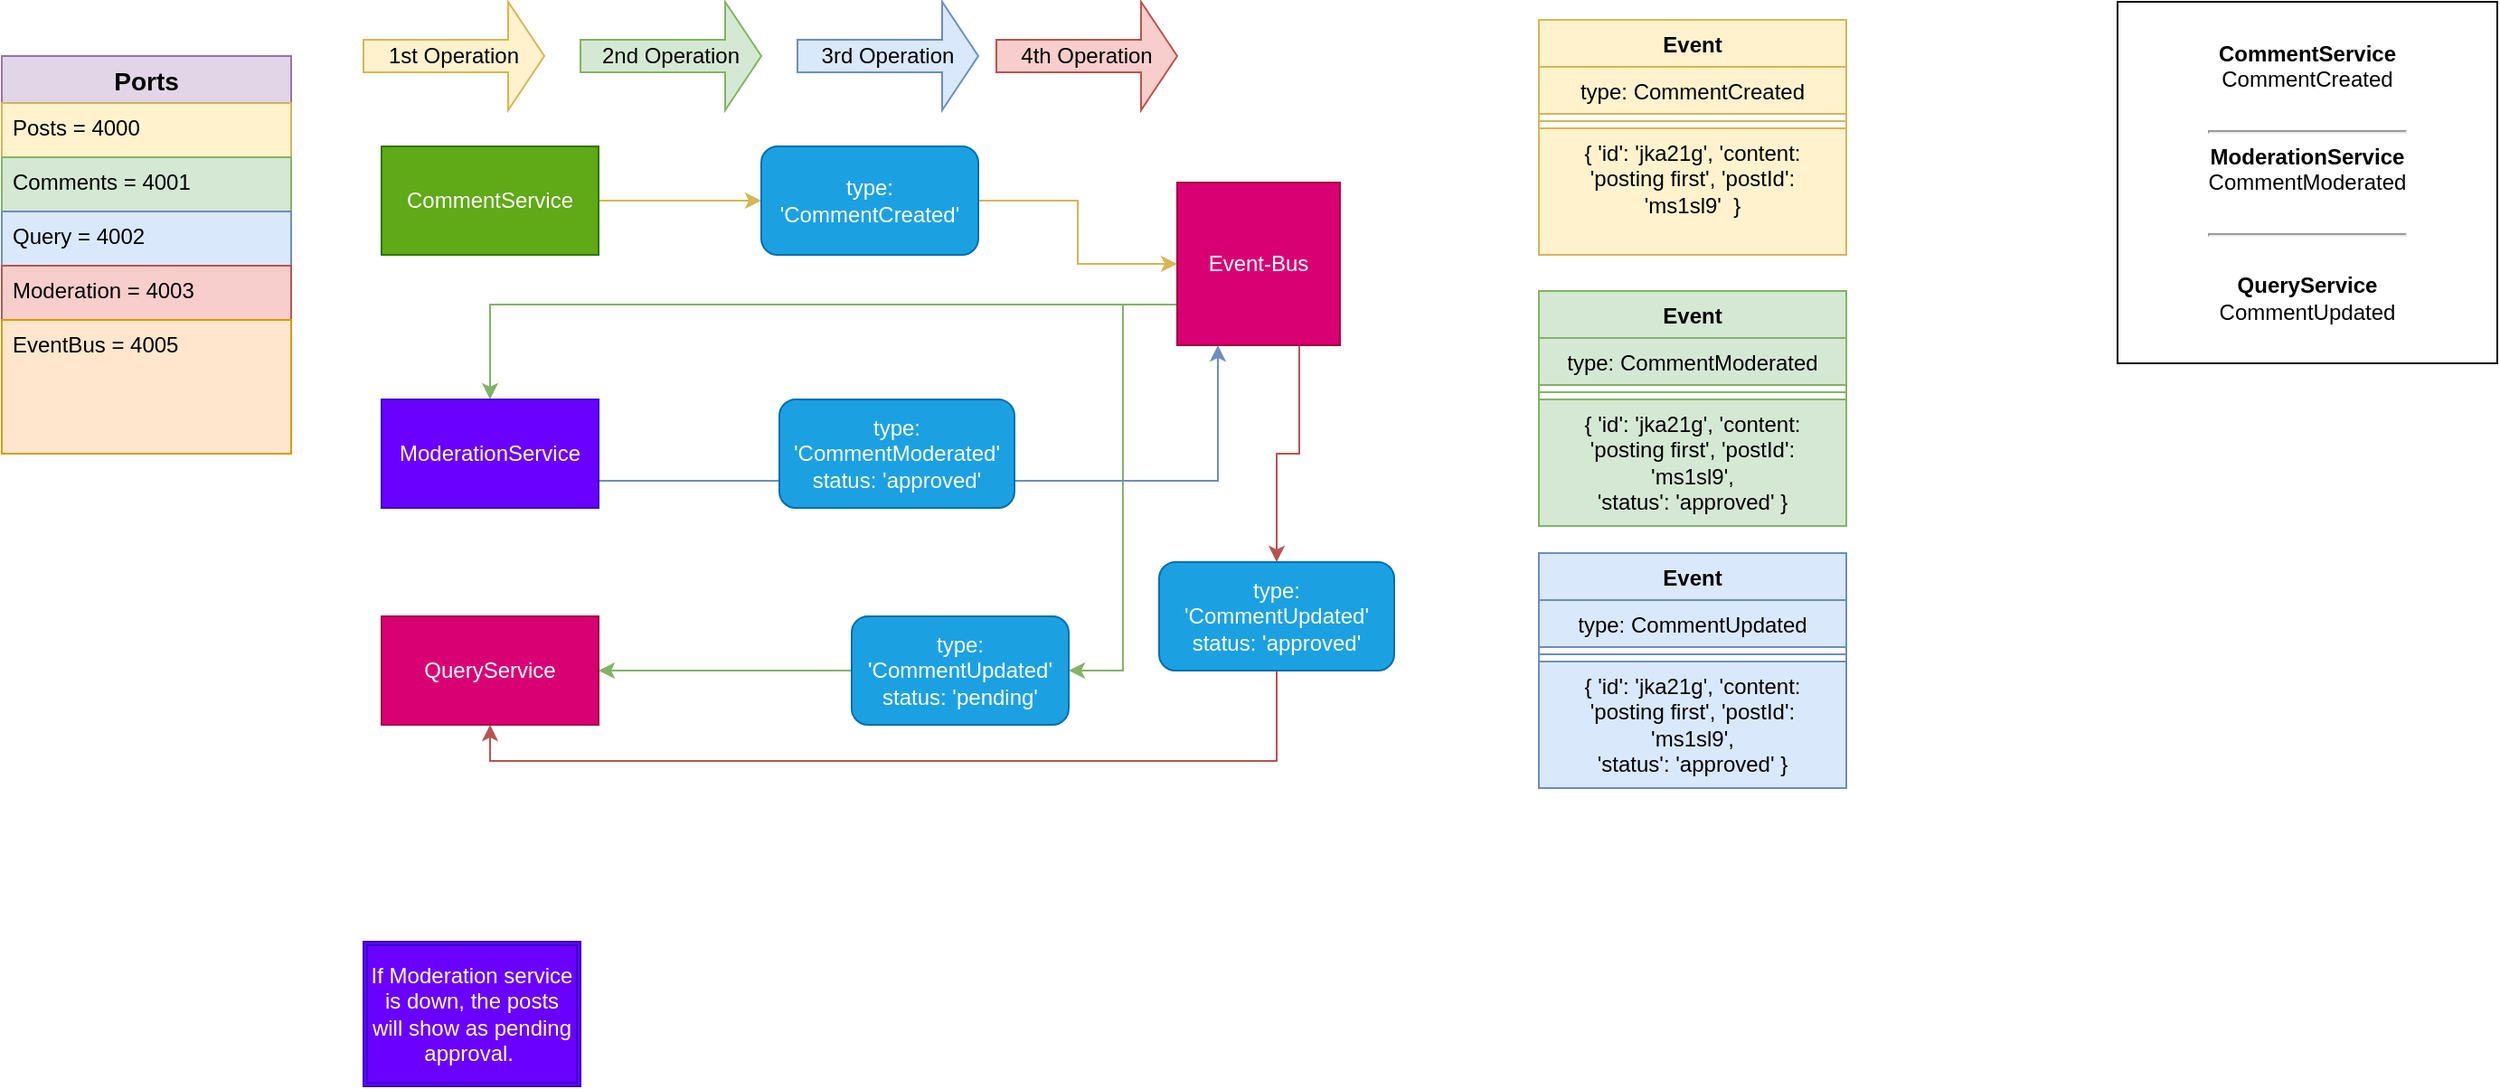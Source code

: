 <mxfile version="21.5.2" type="device">
  <diagram name="Page-1" id="P6SPH9v9og3B5FjxKwUc">
    <mxGraphModel dx="1522" dy="493" grid="1" gridSize="10" guides="1" tooltips="1" connect="1" arrows="1" fold="1" page="1" pageScale="1" pageWidth="850" pageHeight="1100" math="0" shadow="0">
      <root>
        <mxCell id="0" />
        <mxCell id="1" parent="0" />
        <mxCell id="rvCWTvia2kuKlEFUxWVt-6" style="edgeStyle=orthogonalEdgeStyle;rounded=0;orthogonalLoop=1;jettySize=auto;html=1;exitX=1;exitY=0.5;exitDx=0;exitDy=0;entryX=0;entryY=0.5;entryDx=0;entryDy=0;fillColor=#fff2cc;strokeColor=#d6b656;" edge="1" parent="1" source="rvCWTvia2kuKlEFUxWVt-1" target="rvCWTvia2kuKlEFUxWVt-4">
          <mxGeometry relative="1" as="geometry" />
        </mxCell>
        <mxCell id="rvCWTvia2kuKlEFUxWVt-1" value="CommentService" style="rounded=0;whiteSpace=wrap;html=1;fillColor=#60a917;fontColor=#ffffff;strokeColor=#2D7600;" vertex="1" parent="1">
          <mxGeometry x="80" y="90" width="120" height="60" as="geometry" />
        </mxCell>
        <mxCell id="rvCWTvia2kuKlEFUxWVt-7" style="edgeStyle=orthogonalEdgeStyle;rounded=0;orthogonalLoop=1;jettySize=auto;html=1;exitX=1;exitY=0.5;exitDx=0;exitDy=0;fillColor=#fff2cc;strokeColor=#d6b656;" edge="1" parent="1" source="rvCWTvia2kuKlEFUxWVt-4" target="rvCWTvia2kuKlEFUxWVt-5">
          <mxGeometry relative="1" as="geometry" />
        </mxCell>
        <mxCell id="rvCWTvia2kuKlEFUxWVt-4" value="type: &#39;CommentCreated&#39;" style="rounded=1;whiteSpace=wrap;html=1;fillColor=#1ba1e2;fontColor=#ffffff;strokeColor=#006EAF;" vertex="1" parent="1">
          <mxGeometry x="290" y="90" width="120" height="60" as="geometry" />
        </mxCell>
        <mxCell id="rvCWTvia2kuKlEFUxWVt-12" style="edgeStyle=orthogonalEdgeStyle;rounded=0;orthogonalLoop=1;jettySize=auto;html=1;exitX=0;exitY=0.75;exitDx=0;exitDy=0;entryX=1;entryY=0.5;entryDx=0;entryDy=0;fillColor=#d5e8d4;strokeColor=#82b366;" edge="1" parent="1" source="rvCWTvia2kuKlEFUxWVt-5" target="rvCWTvia2kuKlEFUxWVt-11">
          <mxGeometry relative="1" as="geometry" />
        </mxCell>
        <mxCell id="rvCWTvia2kuKlEFUxWVt-32" style="edgeStyle=orthogonalEdgeStyle;rounded=0;orthogonalLoop=1;jettySize=auto;html=1;exitX=0;exitY=0.75;exitDx=0;exitDy=0;entryX=0.5;entryY=0;entryDx=0;entryDy=0;fillColor=#d5e8d4;strokeColor=#82b366;" edge="1" parent="1" source="rvCWTvia2kuKlEFUxWVt-5" target="rvCWTvia2kuKlEFUxWVt-8">
          <mxGeometry relative="1" as="geometry" />
        </mxCell>
        <mxCell id="rvCWTvia2kuKlEFUxWVt-37" style="edgeStyle=orthogonalEdgeStyle;rounded=0;orthogonalLoop=1;jettySize=auto;html=1;exitX=0.75;exitY=1;exitDx=0;exitDy=0;fillColor=#f8cecc;strokeColor=#b85450;" edge="1" parent="1" source="rvCWTvia2kuKlEFUxWVt-5" target="rvCWTvia2kuKlEFUxWVt-33">
          <mxGeometry relative="1" as="geometry" />
        </mxCell>
        <mxCell id="rvCWTvia2kuKlEFUxWVt-5" value="Event-Bus" style="whiteSpace=wrap;html=1;aspect=fixed;fillColor=#d80073;fontColor=#ffffff;strokeColor=#A50040;" vertex="1" parent="1">
          <mxGeometry x="520" y="110" width="90" height="90" as="geometry" />
        </mxCell>
        <mxCell id="rvCWTvia2kuKlEFUxWVt-16" style="edgeStyle=orthogonalEdgeStyle;rounded=0;orthogonalLoop=1;jettySize=auto;html=1;exitX=1;exitY=0.75;exitDx=0;exitDy=0;fillColor=#dae8fc;strokeColor=#6c8ebf;entryX=0.25;entryY=1;entryDx=0;entryDy=0;" edge="1" parent="1" source="rvCWTvia2kuKlEFUxWVt-8" target="rvCWTvia2kuKlEFUxWVt-5">
          <mxGeometry relative="1" as="geometry">
            <mxPoint x="520" y="275" as="targetPoint" />
          </mxGeometry>
        </mxCell>
        <mxCell id="rvCWTvia2kuKlEFUxWVt-8" value="ModerationService" style="rounded=0;whiteSpace=wrap;html=1;fillColor=#6a00ff;fontColor=#ffffff;strokeColor=#3700CC;" vertex="1" parent="1">
          <mxGeometry x="80" y="230" width="120" height="60" as="geometry" />
        </mxCell>
        <mxCell id="rvCWTvia2kuKlEFUxWVt-9" value="QueryService" style="rounded=0;whiteSpace=wrap;html=1;fillColor=#d80073;fontColor=#ffffff;strokeColor=#A50040;" vertex="1" parent="1">
          <mxGeometry x="80" y="350" width="120" height="60" as="geometry" />
        </mxCell>
        <mxCell id="rvCWTvia2kuKlEFUxWVt-61" style="edgeStyle=orthogonalEdgeStyle;rounded=0;orthogonalLoop=1;jettySize=auto;html=1;exitX=0;exitY=0.5;exitDx=0;exitDy=0;entryX=1;entryY=0.5;entryDx=0;entryDy=0;fillColor=#d5e8d4;strokeColor=#82b366;" edge="1" parent="1" source="rvCWTvia2kuKlEFUxWVt-11" target="rvCWTvia2kuKlEFUxWVt-9">
          <mxGeometry relative="1" as="geometry" />
        </mxCell>
        <mxCell id="rvCWTvia2kuKlEFUxWVt-11" value="type: &#39;CommentUpdated&#39;&lt;br&gt;status: &#39;pending&#39;" style="rounded=1;whiteSpace=wrap;html=1;fillColor=#1ba1e2;fontColor=#ffffff;strokeColor=#006EAF;" vertex="1" parent="1">
          <mxGeometry x="340" y="350" width="120" height="60" as="geometry" />
        </mxCell>
        <mxCell id="rvCWTvia2kuKlEFUxWVt-14" value="type: &#39;CommentModerated&#39;&lt;br&gt;status: &#39;approved&#39;" style="rounded=1;whiteSpace=wrap;html=1;fillColor=#1ba1e2;fontColor=#ffffff;strokeColor=#006EAF;" vertex="1" parent="1">
          <mxGeometry x="300" y="230" width="130" height="60" as="geometry" />
        </mxCell>
        <mxCell id="rvCWTvia2kuKlEFUxWVt-18" value="&lt;b&gt;CommentService&lt;/b&gt;&lt;br&gt;CommentCreated&lt;br&gt;&lt;br&gt;&lt;hr&gt;&lt;b&gt;ModerationService&lt;/b&gt;&lt;br&gt;CommentModerated&lt;br&gt;&lt;br&gt;&lt;hr&gt;&lt;br&gt;&lt;b&gt;QueryService&lt;/b&gt;&lt;br&gt;CommentUpdated" style="rounded=0;whiteSpace=wrap;html=1;" vertex="1" parent="1">
          <mxGeometry x="1040" y="10" width="210" height="200" as="geometry" />
        </mxCell>
        <mxCell id="rvCWTvia2kuKlEFUxWVt-29" value="1st Operation" style="shape=singleArrow;whiteSpace=wrap;html=1;fillColor=#fff2cc;strokeColor=#d6b656;" vertex="1" parent="1">
          <mxGeometry x="70" y="10" width="100" height="60" as="geometry" />
        </mxCell>
        <mxCell id="rvCWTvia2kuKlEFUxWVt-30" value="2nd Operation" style="shape=singleArrow;whiteSpace=wrap;html=1;fillColor=#d5e8d4;strokeColor=#82b366;" vertex="1" parent="1">
          <mxGeometry x="190" y="10" width="100" height="60" as="geometry" />
        </mxCell>
        <mxCell id="rvCWTvia2kuKlEFUxWVt-31" value="3rd Operation" style="shape=singleArrow;whiteSpace=wrap;html=1;fillColor=#dae8fc;strokeColor=#6c8ebf;" vertex="1" parent="1">
          <mxGeometry x="310" y="10" width="100" height="60" as="geometry" />
        </mxCell>
        <mxCell id="rvCWTvia2kuKlEFUxWVt-36" style="edgeStyle=orthogonalEdgeStyle;rounded=0;orthogonalLoop=1;jettySize=auto;html=1;exitX=0.5;exitY=1;exitDx=0;exitDy=0;entryX=0.5;entryY=1;entryDx=0;entryDy=0;fillColor=#f8cecc;strokeColor=#b85450;" edge="1" parent="1" source="rvCWTvia2kuKlEFUxWVt-33" target="rvCWTvia2kuKlEFUxWVt-9">
          <mxGeometry relative="1" as="geometry" />
        </mxCell>
        <mxCell id="rvCWTvia2kuKlEFUxWVt-33" value="type: &#39;CommentUpdated&#39;&lt;br&gt;status: &#39;approved&#39;" style="rounded=1;whiteSpace=wrap;html=1;fillColor=#1ba1e2;fontColor=#ffffff;strokeColor=#006EAF;" vertex="1" parent="1">
          <mxGeometry x="510" y="320" width="130" height="60" as="geometry" />
        </mxCell>
        <mxCell id="rvCWTvia2kuKlEFUxWVt-35" value="4th&amp;nbsp;Operation" style="shape=singleArrow;whiteSpace=wrap;html=1;fillColor=#f8cecc;strokeColor=#b85450;" vertex="1" parent="1">
          <mxGeometry x="420" y="10" width="100" height="60" as="geometry" />
        </mxCell>
        <mxCell id="rvCWTvia2kuKlEFUxWVt-38" value="Event" style="swimlane;fontStyle=1;align=center;verticalAlign=top;childLayout=stackLayout;horizontal=1;startSize=26;horizontalStack=0;resizeParent=1;resizeParentMax=0;resizeLast=0;collapsible=1;marginBottom=0;whiteSpace=wrap;html=1;fillColor=#fff2cc;strokeColor=#d6b656;" vertex="1" parent="1">
          <mxGeometry x="720" y="20" width="170" height="130" as="geometry" />
        </mxCell>
        <mxCell id="rvCWTvia2kuKlEFUxWVt-39" value="type: CommentCreated" style="text;strokeColor=#d6b656;fillColor=#fff2cc;align=center;verticalAlign=top;spacingLeft=4;spacingRight=4;overflow=hidden;rotatable=0;points=[[0,0.5],[1,0.5]];portConstraint=eastwest;whiteSpace=wrap;html=1;" vertex="1" parent="rvCWTvia2kuKlEFUxWVt-38">
          <mxGeometry y="26" width="170" height="26" as="geometry" />
        </mxCell>
        <mxCell id="rvCWTvia2kuKlEFUxWVt-40" value="" style="line;strokeWidth=1;fillColor=none;align=left;verticalAlign=middle;spacingTop=-1;spacingLeft=3;spacingRight=3;rotatable=0;labelPosition=right;points=[];portConstraint=eastwest;strokeColor=inherit;" vertex="1" parent="rvCWTvia2kuKlEFUxWVt-38">
          <mxGeometry y="52" width="170" height="8" as="geometry" />
        </mxCell>
        <mxCell id="rvCWTvia2kuKlEFUxWVt-41" value="{ &#39;id&#39;: &#39;jka21g&#39;, &#39;content: &#39;posting first&#39;, &#39;postId&#39;: &#39;ms1sl9&#39;&amp;nbsp; }" style="text;strokeColor=#d6b656;fillColor=#fff2cc;align=center;verticalAlign=top;spacingLeft=4;spacingRight=4;overflow=hidden;rotatable=0;points=[[0,0.5],[1,0.5]];portConstraint=eastwest;whiteSpace=wrap;html=1;" vertex="1" parent="rvCWTvia2kuKlEFUxWVt-38">
          <mxGeometry y="60" width="170" height="70" as="geometry" />
        </mxCell>
        <mxCell id="rvCWTvia2kuKlEFUxWVt-43" value="Event" style="swimlane;fontStyle=1;align=center;verticalAlign=top;childLayout=stackLayout;horizontal=1;startSize=26;horizontalStack=0;resizeParent=1;resizeParentMax=0;resizeLast=0;collapsible=1;marginBottom=0;whiteSpace=wrap;html=1;fillColor=#d5e8d4;strokeColor=#82b366;" vertex="1" parent="1">
          <mxGeometry x="720" y="170" width="170" height="130" as="geometry" />
        </mxCell>
        <mxCell id="rvCWTvia2kuKlEFUxWVt-44" value="type: CommentModerated" style="text;strokeColor=#82b366;fillColor=#d5e8d4;align=center;verticalAlign=top;spacingLeft=4;spacingRight=4;overflow=hidden;rotatable=0;points=[[0,0.5],[1,0.5]];portConstraint=eastwest;whiteSpace=wrap;html=1;" vertex="1" parent="rvCWTvia2kuKlEFUxWVt-43">
          <mxGeometry y="26" width="170" height="26" as="geometry" />
        </mxCell>
        <mxCell id="rvCWTvia2kuKlEFUxWVt-45" value="" style="line;strokeWidth=1;fillColor=none;align=left;verticalAlign=middle;spacingTop=-1;spacingLeft=3;spacingRight=3;rotatable=0;labelPosition=right;points=[];portConstraint=eastwest;strokeColor=inherit;" vertex="1" parent="rvCWTvia2kuKlEFUxWVt-43">
          <mxGeometry y="52" width="170" height="8" as="geometry" />
        </mxCell>
        <mxCell id="rvCWTvia2kuKlEFUxWVt-46" value="{ &#39;id&#39;: &#39;jka21g&#39;, &#39;content: &#39;posting first&#39;, &#39;postId&#39;: &#39;ms1sl9&#39;, &lt;br&gt;&#39;status&#39;: &#39;approved&#39; }" style="text;strokeColor=#82b366;fillColor=#d5e8d4;align=center;verticalAlign=top;spacingLeft=4;spacingRight=4;overflow=hidden;rotatable=0;points=[[0,0.5],[1,0.5]];portConstraint=eastwest;whiteSpace=wrap;html=1;" vertex="1" parent="rvCWTvia2kuKlEFUxWVt-43">
          <mxGeometry y="60" width="170" height="70" as="geometry" />
        </mxCell>
        <mxCell id="rvCWTvia2kuKlEFUxWVt-47" value="Event" style="swimlane;fontStyle=1;align=center;verticalAlign=top;childLayout=stackLayout;horizontal=1;startSize=26;horizontalStack=0;resizeParent=1;resizeParentMax=0;resizeLast=0;collapsible=1;marginBottom=0;whiteSpace=wrap;html=1;fillColor=#dae8fc;strokeColor=#6c8ebf;" vertex="1" parent="1">
          <mxGeometry x="720" y="315" width="170" height="130" as="geometry" />
        </mxCell>
        <mxCell id="rvCWTvia2kuKlEFUxWVt-48" value="type: CommentUpdated" style="text;strokeColor=#6c8ebf;fillColor=#dae8fc;align=center;verticalAlign=top;spacingLeft=4;spacingRight=4;overflow=hidden;rotatable=0;points=[[0,0.5],[1,0.5]];portConstraint=eastwest;whiteSpace=wrap;html=1;" vertex="1" parent="rvCWTvia2kuKlEFUxWVt-47">
          <mxGeometry y="26" width="170" height="26" as="geometry" />
        </mxCell>
        <mxCell id="rvCWTvia2kuKlEFUxWVt-49" value="" style="line;strokeWidth=1;fillColor=none;align=left;verticalAlign=middle;spacingTop=-1;spacingLeft=3;spacingRight=3;rotatable=0;labelPosition=right;points=[];portConstraint=eastwest;strokeColor=inherit;" vertex="1" parent="rvCWTvia2kuKlEFUxWVt-47">
          <mxGeometry y="52" width="170" height="8" as="geometry" />
        </mxCell>
        <mxCell id="rvCWTvia2kuKlEFUxWVt-50" value="{ &#39;id&#39;: &#39;jka21g&#39;, &#39;content: &#39;posting first&#39;, &#39;postId&#39;: &#39;ms1sl9&#39;, &lt;br&gt;&#39;status&#39;: &#39;approved&#39; }" style="text;strokeColor=#6c8ebf;fillColor=#dae8fc;align=center;verticalAlign=top;spacingLeft=4;spacingRight=4;overflow=hidden;rotatable=0;points=[[0,0.5],[1,0.5]];portConstraint=eastwest;whiteSpace=wrap;html=1;" vertex="1" parent="rvCWTvia2kuKlEFUxWVt-47">
          <mxGeometry y="60" width="170" height="70" as="geometry" />
        </mxCell>
        <mxCell id="rvCWTvia2kuKlEFUxWVt-51" value="Ports" style="swimlane;fontStyle=1;childLayout=stackLayout;horizontal=1;startSize=26;horizontalStack=0;resizeParent=1;resizeParentMax=0;resizeLast=0;collapsible=1;marginBottom=0;align=center;fontSize=14;movable=1;resizable=1;rotatable=1;deletable=1;editable=1;locked=0;connectable=1;fillColor=#e1d5e7;strokeColor=#9673a6;" vertex="1" parent="1">
          <mxGeometry x="-130" y="40" width="160" height="220" as="geometry" />
        </mxCell>
        <mxCell id="rvCWTvia2kuKlEFUxWVt-52" value="Posts = 4000" style="text;strokeColor=#d6b656;fillColor=#fff2cc;spacingLeft=4;spacingRight=4;overflow=hidden;rotatable=1;points=[[0,0.5],[1,0.5]];portConstraint=eastwest;fontSize=12;whiteSpace=wrap;html=1;movable=1;resizable=1;deletable=1;editable=1;locked=0;connectable=1;" vertex="1" parent="rvCWTvia2kuKlEFUxWVt-51">
          <mxGeometry y="26" width="160" height="30" as="geometry" />
        </mxCell>
        <mxCell id="rvCWTvia2kuKlEFUxWVt-55" value="Comments = 4001&lt;span style=&quot;white-space: pre;&quot;&gt;&#x9;&lt;/span&gt;" style="text;strokeColor=#82b366;fillColor=#d5e8d4;spacingLeft=4;spacingRight=4;overflow=hidden;rotatable=1;points=[[0,0.5],[1,0.5]];portConstraint=eastwest;fontSize=12;whiteSpace=wrap;html=1;movable=1;resizable=1;deletable=1;editable=1;locked=0;connectable=1;" vertex="1" parent="rvCWTvia2kuKlEFUxWVt-51">
          <mxGeometry y="56" width="160" height="30" as="geometry" />
        </mxCell>
        <mxCell id="rvCWTvia2kuKlEFUxWVt-56" value="Query = 4002" style="text;strokeColor=#6c8ebf;fillColor=#dae8fc;spacingLeft=4;spacingRight=4;overflow=hidden;rotatable=1;points=[[0,0.5],[1,0.5]];portConstraint=eastwest;fontSize=12;whiteSpace=wrap;html=1;movable=1;resizable=1;deletable=1;editable=1;locked=0;connectable=1;" vertex="1" parent="rvCWTvia2kuKlEFUxWVt-51">
          <mxGeometry y="86" width="160" height="30" as="geometry" />
        </mxCell>
        <mxCell id="rvCWTvia2kuKlEFUxWVt-57" value="Moderation = 4003" style="text;strokeColor=#b85450;fillColor=#f8cecc;spacingLeft=4;spacingRight=4;overflow=hidden;rotatable=1;points=[[0,0.5],[1,0.5]];portConstraint=eastwest;fontSize=12;whiteSpace=wrap;html=1;movable=1;resizable=1;deletable=1;editable=1;locked=0;connectable=1;" vertex="1" parent="rvCWTvia2kuKlEFUxWVt-51">
          <mxGeometry y="116" width="160" height="30" as="geometry" />
        </mxCell>
        <mxCell id="rvCWTvia2kuKlEFUxWVt-54" value="EventBus = 4005" style="text;strokeColor=#d79b00;fillColor=#ffe6cc;spacingLeft=4;spacingRight=4;overflow=hidden;rotatable=1;points=[[0,0.5],[1,0.5]];portConstraint=eastwest;fontSize=12;whiteSpace=wrap;html=1;movable=1;resizable=1;deletable=1;editable=1;locked=0;connectable=1;" vertex="1" parent="rvCWTvia2kuKlEFUxWVt-51">
          <mxGeometry y="146" width="160" height="74" as="geometry" />
        </mxCell>
        <mxCell id="rvCWTvia2kuKlEFUxWVt-62" value="If Moderation service is down, the posts will show as pending approval.&amp;nbsp;" style="shape=ext;double=1;rounded=0;whiteSpace=wrap;html=1;fillColor=#6a00ff;fontColor=#ffffff;strokeColor=#3700CC;" vertex="1" parent="1">
          <mxGeometry x="70" y="530" width="120" height="80" as="geometry" />
        </mxCell>
      </root>
    </mxGraphModel>
  </diagram>
</mxfile>
